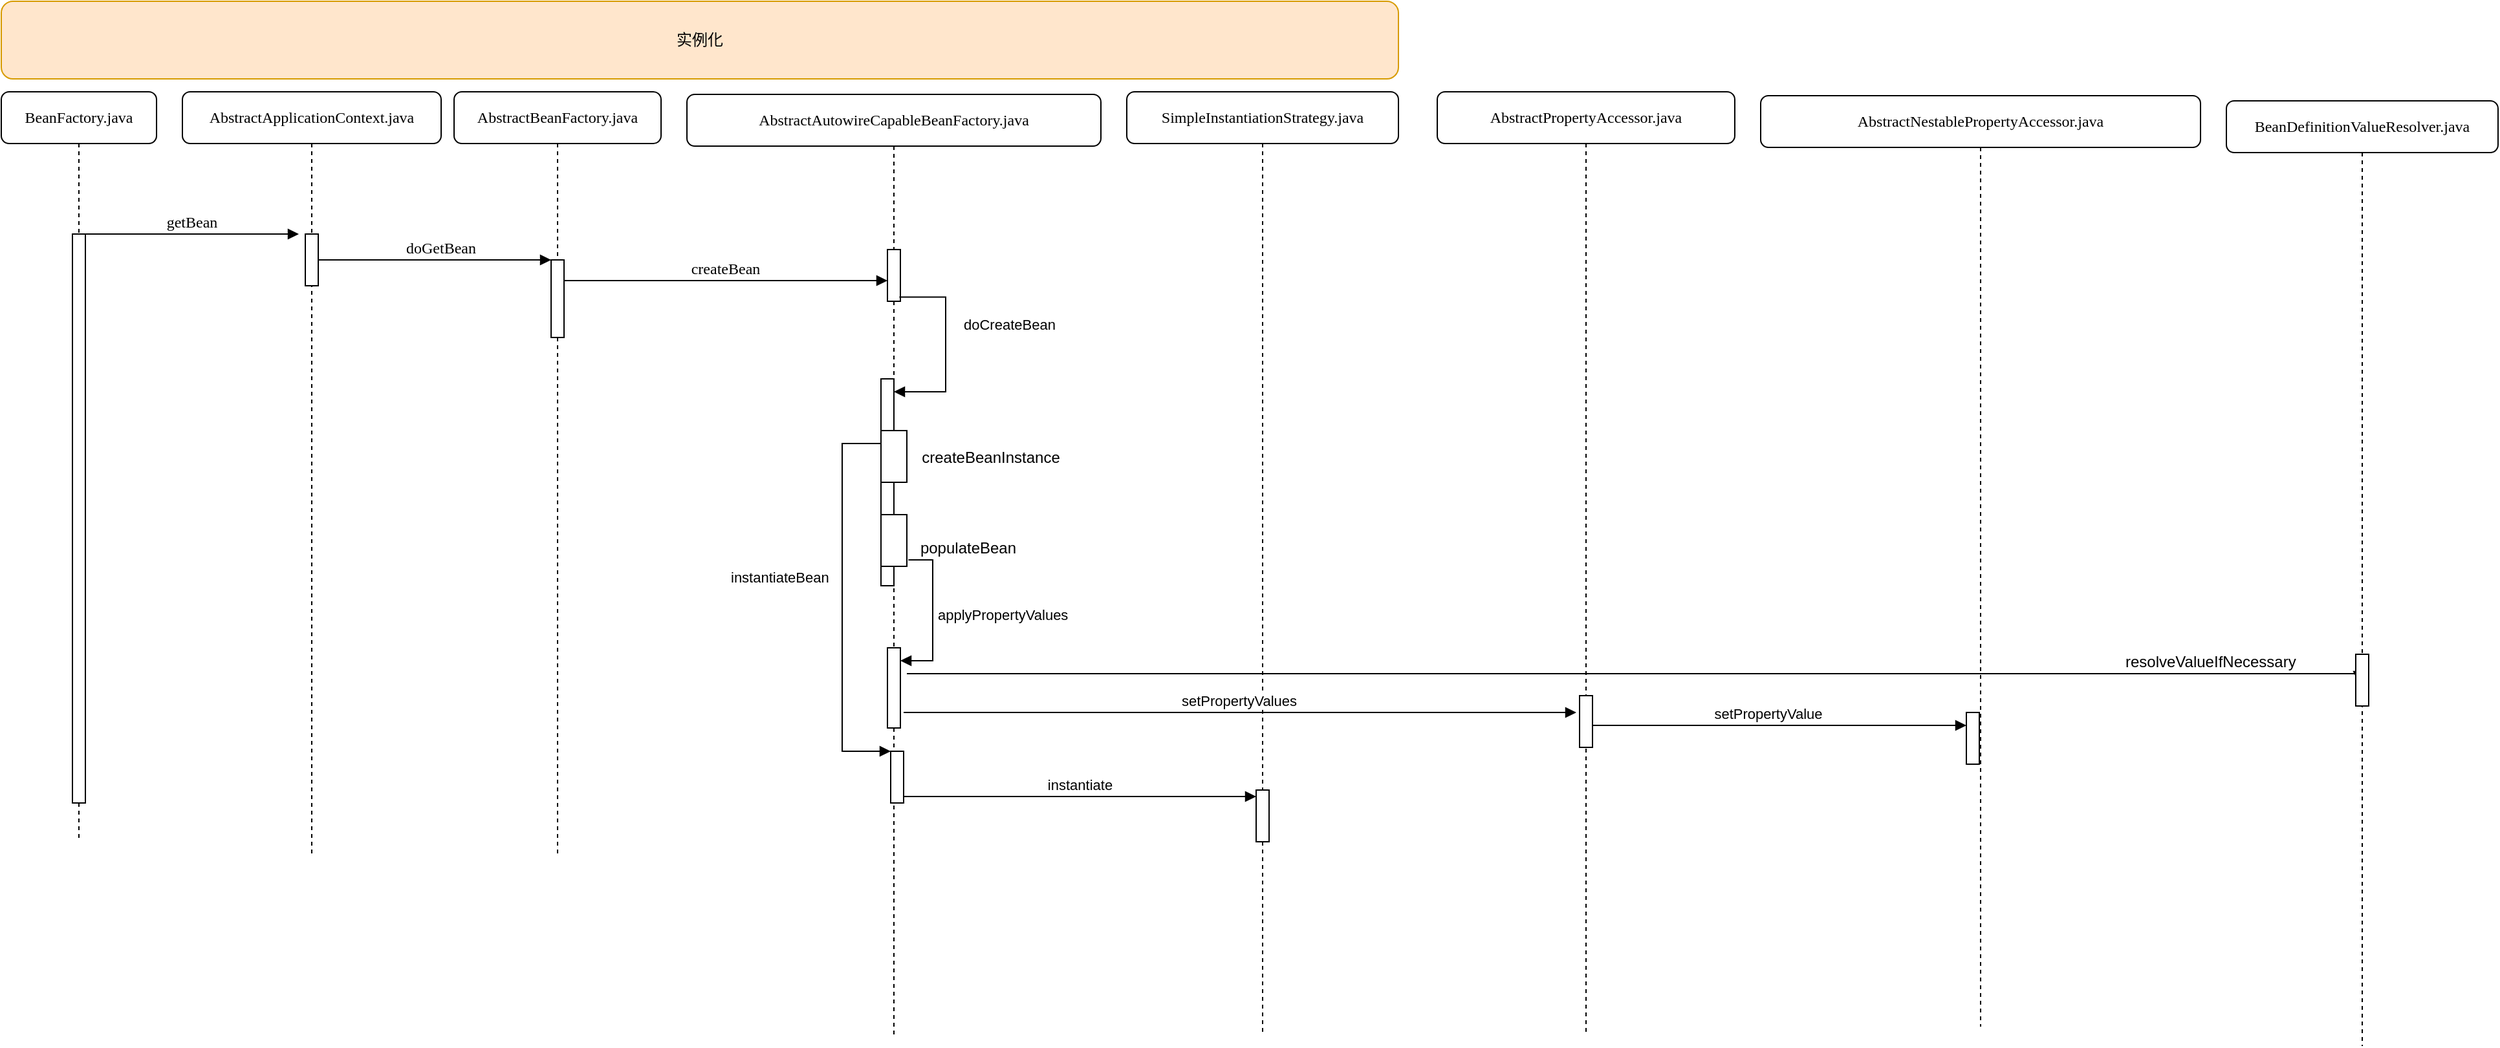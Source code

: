 <mxfile version="21.2.8" type="device">
  <diagram name="Page-1" id="13e1069c-82ec-6db2-03f1-153e76fe0fe0">
    <mxGraphModel dx="1050" dy="621" grid="1" gridSize="10" guides="1" tooltips="1" connect="1" arrows="1" fold="1" page="1" pageScale="1" pageWidth="1100" pageHeight="850" background="none" math="0" shadow="0">
      <root>
        <mxCell id="0" />
        <mxCell id="1" parent="0" />
        <mxCell id="7baba1c4bc27f4b0-2" value="AbstractApplicationContext.java" style="shape=umlLifeline;perimeter=lifelinePerimeter;whiteSpace=wrap;container=1;collapsible=0;recursiveResize=0;outlineConnect=0;rounded=1;shadow=0;comic=0;labelBackgroundColor=none;strokeWidth=1;fontFamily=Verdana;fontSize=12;align=center;" parent="1" vertex="1">
          <mxGeometry x="140" y="70" width="200" height="590" as="geometry" />
        </mxCell>
        <mxCell id="7baba1c4bc27f4b0-10" value="" style="html=1;points=[];perimeter=orthogonalPerimeter;rounded=0;shadow=0;comic=0;labelBackgroundColor=none;strokeWidth=1;fontFamily=Verdana;fontSize=12;align=center;" parent="7baba1c4bc27f4b0-2" vertex="1">
          <mxGeometry x="95" y="110" width="10" height="40" as="geometry" />
        </mxCell>
        <mxCell id="7baba1c4bc27f4b0-3" value="AbstractBeanFactory.java" style="shape=umlLifeline;perimeter=lifelinePerimeter;whiteSpace=wrap;container=1;collapsible=0;recursiveResize=0;outlineConnect=0;rounded=1;shadow=0;comic=0;labelBackgroundColor=none;strokeWidth=1;fontFamily=Verdana;fontSize=12;align=center;" parent="1" vertex="1">
          <mxGeometry x="350" y="70" width="160" height="590" as="geometry" />
        </mxCell>
        <mxCell id="7baba1c4bc27f4b0-13" value="" style="html=1;points=[];perimeter=orthogonalPerimeter;rounded=0;shadow=0;comic=0;labelBackgroundColor=none;strokeWidth=1;fontFamily=Verdana;fontSize=12;align=center;" parent="7baba1c4bc27f4b0-3" vertex="1">
          <mxGeometry x="75" y="130" width="10" height="60" as="geometry" />
        </mxCell>
        <mxCell id="7baba1c4bc27f4b0-4" value="AbstractAutowireCapableBeanFactory.java" style="shape=umlLifeline;perimeter=lifelinePerimeter;whiteSpace=wrap;container=1;collapsible=0;recursiveResize=0;outlineConnect=0;rounded=1;shadow=0;comic=0;labelBackgroundColor=none;strokeWidth=1;fontFamily=Verdana;fontSize=12;align=center;" parent="1" vertex="1">
          <mxGeometry x="530" y="72" width="320" height="728" as="geometry" />
        </mxCell>
        <mxCell id="JJA6skcv4NGFod_4oPwT-1" value="" style="html=1;points=[];perimeter=orthogonalPerimeter;rounded=0;shadow=0;comic=0;labelBackgroundColor=none;strokeWidth=1;fontFamily=Verdana;fontSize=12;align=center;" vertex="1" parent="7baba1c4bc27f4b0-4">
          <mxGeometry x="155" y="120" width="10" height="40" as="geometry" />
        </mxCell>
        <mxCell id="JJA6skcv4NGFod_4oPwT-3" value="" style="html=1;points=[];perimeter=orthogonalPerimeter;outlineConnect=0;targetShapes=umlLifeline;portConstraint=eastwest;newEdgeStyle={&quot;edgeStyle&quot;:&quot;elbowEdgeStyle&quot;,&quot;elbow&quot;:&quot;vertical&quot;,&quot;curved&quot;:0,&quot;rounded&quot;:0};" vertex="1" parent="7baba1c4bc27f4b0-4">
          <mxGeometry x="150" y="220" width="10" height="160" as="geometry" />
        </mxCell>
        <mxCell id="JJA6skcv4NGFod_4oPwT-4" value="doCreateBean" style="html=1;align=left;spacingLeft=2;endArrow=block;rounded=0;edgeStyle=orthogonalEdgeStyle;curved=0;rounded=0;exitX=0.92;exitY=0.92;exitDx=0;exitDy=0;exitPerimeter=0;" edge="1" target="JJA6skcv4NGFod_4oPwT-3" parent="7baba1c4bc27f4b0-4" source="JJA6skcv4NGFod_4oPwT-1">
          <mxGeometry x="-0.235" y="10" relative="1" as="geometry">
            <mxPoint x="170" y="170" as="sourcePoint" />
            <Array as="points">
              <mxPoint x="200" y="157" />
              <mxPoint x="200" y="230" />
            </Array>
            <mxPoint as="offset" />
          </mxGeometry>
        </mxCell>
        <mxCell id="JJA6skcv4NGFod_4oPwT-5" value="" style="html=1;points=[];perimeter=orthogonalPerimeter;outlineConnect=0;targetShapes=umlLifeline;portConstraint=eastwest;newEdgeStyle={&quot;edgeStyle&quot;:&quot;elbowEdgeStyle&quot;,&quot;elbow&quot;:&quot;vertical&quot;,&quot;curved&quot;:0,&quot;rounded&quot;:0};" vertex="1" parent="7baba1c4bc27f4b0-4">
          <mxGeometry x="150" y="260" width="20" height="40" as="geometry" />
        </mxCell>
        <mxCell id="JJA6skcv4NGFod_4oPwT-8" value="createBeanInstance" style="text;align=center;verticalAlign=middle;resizable=0;points=[];autosize=1;strokeColor=none;fillColor=none;" vertex="1" parent="7baba1c4bc27f4b0-4">
          <mxGeometry x="155" y="250" width="160" height="60" as="geometry" />
        </mxCell>
        <mxCell id="JJA6skcv4NGFod_4oPwT-10" value="populateBean" style="text;align=center;verticalAlign=middle;resizable=0;points=[];autosize=1;strokeColor=none;fillColor=none;" vertex="1" parent="7baba1c4bc27f4b0-4">
          <mxGeometry x="167.5" y="335" width="100" height="30" as="geometry" />
        </mxCell>
        <mxCell id="JJA6skcv4NGFod_4oPwT-11" value="" style="html=1;points=[];perimeter=orthogonalPerimeter;outlineConnect=0;targetShapes=umlLifeline;portConstraint=eastwest;newEdgeStyle={&quot;edgeStyle&quot;:&quot;elbowEdgeStyle&quot;,&quot;elbow&quot;:&quot;vertical&quot;,&quot;curved&quot;:0,&quot;rounded&quot;:0};" vertex="1" parent="7baba1c4bc27f4b0-4">
          <mxGeometry x="150" y="325" width="20" height="40" as="geometry" />
        </mxCell>
        <mxCell id="JJA6skcv4NGFod_4oPwT-14" value="instantiateBean" style="align=left;spacingLeft=2;endArrow=block;rounded=0;edgeStyle=orthogonalEdgeStyle;curved=0;rounded=0;" edge="1" target="JJA6skcv4NGFod_4oPwT-13" parent="7baba1c4bc27f4b0-4">
          <mxGeometry x="-0.13" y="-90" relative="1" as="geometry">
            <mxPoint x="150" y="270" as="sourcePoint" />
            <Array as="points">
              <mxPoint x="120" y="270" />
              <mxPoint x="120" y="508" />
            </Array>
            <mxPoint as="offset" />
          </mxGeometry>
        </mxCell>
        <mxCell id="JJA6skcv4NGFod_4oPwT-13" value="" style="html=1;points=[];perimeter=orthogonalPerimeter;outlineConnect=0;targetShapes=umlLifeline;portConstraint=eastwest;newEdgeStyle={&quot;edgeStyle&quot;:&quot;elbowEdgeStyle&quot;,&quot;elbow&quot;:&quot;vertical&quot;,&quot;curved&quot;:0,&quot;rounded&quot;:0};" vertex="1" parent="7baba1c4bc27f4b0-4">
          <mxGeometry x="157.5" y="508" width="10" height="40" as="geometry" />
        </mxCell>
        <mxCell id="JJA6skcv4NGFod_4oPwT-21" value="" style="html=1;points=[];perimeter=orthogonalPerimeter;outlineConnect=0;targetShapes=umlLifeline;portConstraint=eastwest;newEdgeStyle={&quot;edgeStyle&quot;:&quot;elbowEdgeStyle&quot;,&quot;elbow&quot;:&quot;vertical&quot;,&quot;curved&quot;:0,&quot;rounded&quot;:0};" vertex="1" parent="7baba1c4bc27f4b0-4">
          <mxGeometry x="155" y="428" width="10" height="62" as="geometry" />
        </mxCell>
        <mxCell id="JJA6skcv4NGFod_4oPwT-22" value="applyPropertyValues" style="align=left;spacingLeft=2;endArrow=block;rounded=0;edgeStyle=orthogonalEdgeStyle;curved=0;rounded=0;exitX=0.037;exitY=0.833;exitDx=0;exitDy=0;exitPerimeter=0;" edge="1" target="JJA6skcv4NGFod_4oPwT-21" parent="7baba1c4bc27f4b0-4" source="JJA6skcv4NGFod_4oPwT-10">
          <mxGeometry relative="1" as="geometry">
            <mxPoint x="160" y="408" as="sourcePoint" />
            <Array as="points">
              <mxPoint x="190" y="360" />
              <mxPoint x="190" y="438" />
            </Array>
          </mxGeometry>
        </mxCell>
        <mxCell id="7baba1c4bc27f4b0-6" value="SimpleInstantiationStrategy.java" style="shape=umlLifeline;perimeter=lifelinePerimeter;whiteSpace=wrap;container=1;collapsible=0;recursiveResize=0;outlineConnect=0;rounded=1;shadow=0;comic=0;labelBackgroundColor=none;strokeWidth=1;fontFamily=Verdana;fontSize=12;align=center;" parent="1" vertex="1">
          <mxGeometry x="870" y="70" width="210" height="730" as="geometry" />
        </mxCell>
        <mxCell id="JJA6skcv4NGFod_4oPwT-18" value="" style="html=1;points=[];perimeter=orthogonalPerimeter;outlineConnect=0;targetShapes=umlLifeline;portConstraint=eastwest;newEdgeStyle={&quot;edgeStyle&quot;:&quot;elbowEdgeStyle&quot;,&quot;elbow&quot;:&quot;vertical&quot;,&quot;curved&quot;:0,&quot;rounded&quot;:0};" vertex="1" parent="7baba1c4bc27f4b0-6">
          <mxGeometry x="100" y="540" width="10" height="40" as="geometry" />
        </mxCell>
        <mxCell id="JJA6skcv4NGFod_4oPwT-25" value="setPropertyValues" style="verticalAlign=bottom;endArrow=block;edgeStyle=elbowEdgeStyle;elbow=vertical;curved=0;rounded=0;" edge="1" parent="7baba1c4bc27f4b0-6">
          <mxGeometry x="-0.001" width="80" relative="1" as="geometry">
            <mxPoint x="-172.5" y="480" as="sourcePoint" />
            <mxPoint x="347.5" y="480" as="targetPoint" />
            <Array as="points">
              <mxPoint x="27.5" y="480" />
            </Array>
            <mxPoint as="offset" />
          </mxGeometry>
        </mxCell>
        <mxCell id="7baba1c4bc27f4b0-7" value="AbstractPropertyAccessor.java" style="shape=umlLifeline;perimeter=lifelinePerimeter;whiteSpace=wrap;container=1;collapsible=0;recursiveResize=0;outlineConnect=0;rounded=1;shadow=0;comic=0;labelBackgroundColor=none;strokeWidth=1;fontFamily=Verdana;fontSize=12;align=center;" parent="1" vertex="1">
          <mxGeometry x="1110" y="70" width="230" height="730" as="geometry" />
        </mxCell>
        <mxCell id="JJA6skcv4NGFod_4oPwT-24" value="" style="html=1;points=[];perimeter=orthogonalPerimeter;outlineConnect=0;targetShapes=umlLifeline;portConstraint=eastwest;newEdgeStyle={&quot;edgeStyle&quot;:&quot;elbowEdgeStyle&quot;,&quot;elbow&quot;:&quot;vertical&quot;,&quot;curved&quot;:0,&quot;rounded&quot;:0};" vertex="1" parent="7baba1c4bc27f4b0-7">
          <mxGeometry x="110" y="467" width="10" height="40" as="geometry" />
        </mxCell>
        <mxCell id="7baba1c4bc27f4b0-8" value="BeanFactory.java" style="shape=umlLifeline;perimeter=lifelinePerimeter;whiteSpace=wrap;container=1;collapsible=0;recursiveResize=0;outlineConnect=0;rounded=1;shadow=0;comic=0;labelBackgroundColor=none;strokeWidth=1;fontFamily=Verdana;fontSize=12;align=center;" parent="1" vertex="1">
          <mxGeometry y="70" width="120" height="580" as="geometry" />
        </mxCell>
        <mxCell id="7baba1c4bc27f4b0-9" value="" style="html=1;points=[];perimeter=orthogonalPerimeter;rounded=0;shadow=0;comic=0;labelBackgroundColor=none;strokeWidth=1;fontFamily=Verdana;fontSize=12;align=center;" parent="7baba1c4bc27f4b0-8" vertex="1">
          <mxGeometry x="55" y="110" width="10" height="440" as="geometry" />
        </mxCell>
        <mxCell id="7baba1c4bc27f4b0-17" value="createBean" style="verticalAlign=bottom;endArrow=block;labelBackgroundColor=none;fontFamily=Verdana;fontSize=12;edgeStyle=elbowEdgeStyle;elbow=vertical;" parent="1" source="7baba1c4bc27f4b0-13" target="JJA6skcv4NGFod_4oPwT-1" edge="1">
          <mxGeometry relative="1" as="geometry">
            <mxPoint x="510" y="220" as="sourcePoint" />
            <Array as="points" />
            <mxPoint x="650" y="220" as="targetPoint" />
          </mxGeometry>
        </mxCell>
        <mxCell id="7baba1c4bc27f4b0-11" value="getBean" style="verticalAlign=bottom;endArrow=block;labelBackgroundColor=none;fontFamily=Verdana;fontSize=12;edgeStyle=elbowEdgeStyle;elbow=vertical;" parent="1" source="7baba1c4bc27f4b0-9" edge="1">
          <mxGeometry relative="1" as="geometry">
            <mxPoint x="220" y="190" as="sourcePoint" />
            <mxPoint x="230" y="180" as="targetPoint" />
            <Array as="points">
              <mxPoint x="180" y="180" />
            </Array>
          </mxGeometry>
        </mxCell>
        <mxCell id="7baba1c4bc27f4b0-14" value="doGetBean" style="verticalAlign=bottom;endArrow=block;entryX=0;entryY=0;labelBackgroundColor=none;fontFamily=Verdana;fontSize=12;edgeStyle=elbowEdgeStyle;elbow=vertical;" parent="1" source="7baba1c4bc27f4b0-10" target="7baba1c4bc27f4b0-13" edge="1">
          <mxGeometry x="0.056" relative="1" as="geometry">
            <mxPoint x="370" y="200" as="sourcePoint" />
            <Array as="points">
              <mxPoint x="290" y="200" />
            </Array>
            <mxPoint as="offset" />
          </mxGeometry>
        </mxCell>
        <mxCell id="7baba1c4bc27f4b0-5" value="AbstractNestablePropertyAccessor.java" style="shape=umlLifeline;perimeter=lifelinePerimeter;whiteSpace=wrap;container=1;collapsible=0;recursiveResize=0;outlineConnect=0;rounded=1;shadow=0;comic=0;labelBackgroundColor=none;strokeWidth=1;fontFamily=Verdana;fontSize=12;align=center;" parent="1" vertex="1">
          <mxGeometry x="1360" y="73" width="340" height="720" as="geometry" />
        </mxCell>
        <mxCell id="JJA6skcv4NGFod_4oPwT-28" value="" style="html=1;points=[];perimeter=orthogonalPerimeter;outlineConnect=0;targetShapes=umlLifeline;portConstraint=eastwest;newEdgeStyle={&quot;edgeStyle&quot;:&quot;elbowEdgeStyle&quot;,&quot;elbow&quot;:&quot;vertical&quot;,&quot;curved&quot;:0,&quot;rounded&quot;:0};" vertex="1" parent="7baba1c4bc27f4b0-5">
          <mxGeometry x="159" y="477" width="10" height="40" as="geometry" />
        </mxCell>
        <mxCell id="JJA6skcv4NGFod_4oPwT-19" value="实例化" style="rounded=1;whiteSpace=wrap;html=1;fillColor=#ffe6cc;strokeColor=#d79b00;" vertex="1" parent="1">
          <mxGeometry width="1080" height="60" as="geometry" />
        </mxCell>
        <mxCell id="JJA6skcv4NGFod_4oPwT-17" value="instantiate" style="verticalAlign=bottom;endArrow=block;edgeStyle=elbowEdgeStyle;elbow=vertical;curved=0;rounded=0;" edge="1" parent="1" source="JJA6skcv4NGFod_4oPwT-13" target="JJA6skcv4NGFod_4oPwT-18">
          <mxGeometry width="80" relative="1" as="geometry">
            <mxPoint x="693" y="552" as="sourcePoint" />
            <mxPoint x="950" y="552" as="targetPoint" />
          </mxGeometry>
        </mxCell>
        <mxCell id="JJA6skcv4NGFod_4oPwT-23" value="BeanDefinitionValueResolver.java" style="shape=umlLifeline;perimeter=lifelinePerimeter;whiteSpace=wrap;html=1;container=1;collapsible=0;recursiveResize=0;outlineConnect=0;rounded=1;shadow=0;comic=0;labelBackgroundColor=none;strokeWidth=1;fontFamily=Verdana;fontSize=12;align=center;" vertex="1" parent="1">
          <mxGeometry x="1720" y="77" width="210" height="731" as="geometry" />
        </mxCell>
        <mxCell id="JJA6skcv4NGFod_4oPwT-30" value="resolveValueIfNecessary" style="text;whiteSpace=wrap;html=1;" vertex="1" parent="JJA6skcv4NGFod_4oPwT-23">
          <mxGeometry x="-80" y="420" width="170" height="40" as="geometry" />
        </mxCell>
        <mxCell id="JJA6skcv4NGFod_4oPwT-31" value="" style="verticalAlign=bottom;endArrow=block;edgeStyle=elbowEdgeStyle;elbow=vertical;curved=0;rounded=0;" edge="1" parent="JJA6skcv4NGFod_4oPwT-23">
          <mxGeometry x="-0.001" width="80" relative="1" as="geometry">
            <mxPoint x="-1020" y="443" as="sourcePoint" />
            <mxPoint x="102" y="449.5" as="targetPoint" />
            <Array as="points">
              <mxPoint x="-1020" y="443" />
            </Array>
            <mxPoint as="offset" />
          </mxGeometry>
        </mxCell>
        <mxCell id="JJA6skcv4NGFod_4oPwT-32" value="" style="html=1;points=[];perimeter=orthogonalPerimeter;outlineConnect=0;targetShapes=umlLifeline;portConstraint=eastwest;newEdgeStyle={&quot;edgeStyle&quot;:&quot;elbowEdgeStyle&quot;,&quot;elbow&quot;:&quot;vertical&quot;,&quot;curved&quot;:0,&quot;rounded&quot;:0};" vertex="1" parent="JJA6skcv4NGFod_4oPwT-23">
          <mxGeometry x="100" y="428" width="10" height="40" as="geometry" />
        </mxCell>
        <mxCell id="JJA6skcv4NGFod_4oPwT-27" value="setPropertyValue" style="verticalAlign=bottom;endArrow=block;edgeStyle=elbowEdgeStyle;elbow=vertical;curved=0;rounded=0;exitX=1;exitY=1;exitDx=0;exitDy=0;exitPerimeter=0;" edge="1" parent="1" source="JJA6skcv4NGFod_4oPwT-24" target="JJA6skcv4NGFod_4oPwT-28">
          <mxGeometry x="-0.001" width="80" relative="1" as="geometry">
            <mxPoint x="1240" y="560" as="sourcePoint" />
            <mxPoint x="1500" y="550" as="targetPoint" />
            <Array as="points">
              <mxPoint x="1450" y="560" />
            </Array>
            <mxPoint as="offset" />
          </mxGeometry>
        </mxCell>
      </root>
    </mxGraphModel>
  </diagram>
</mxfile>
